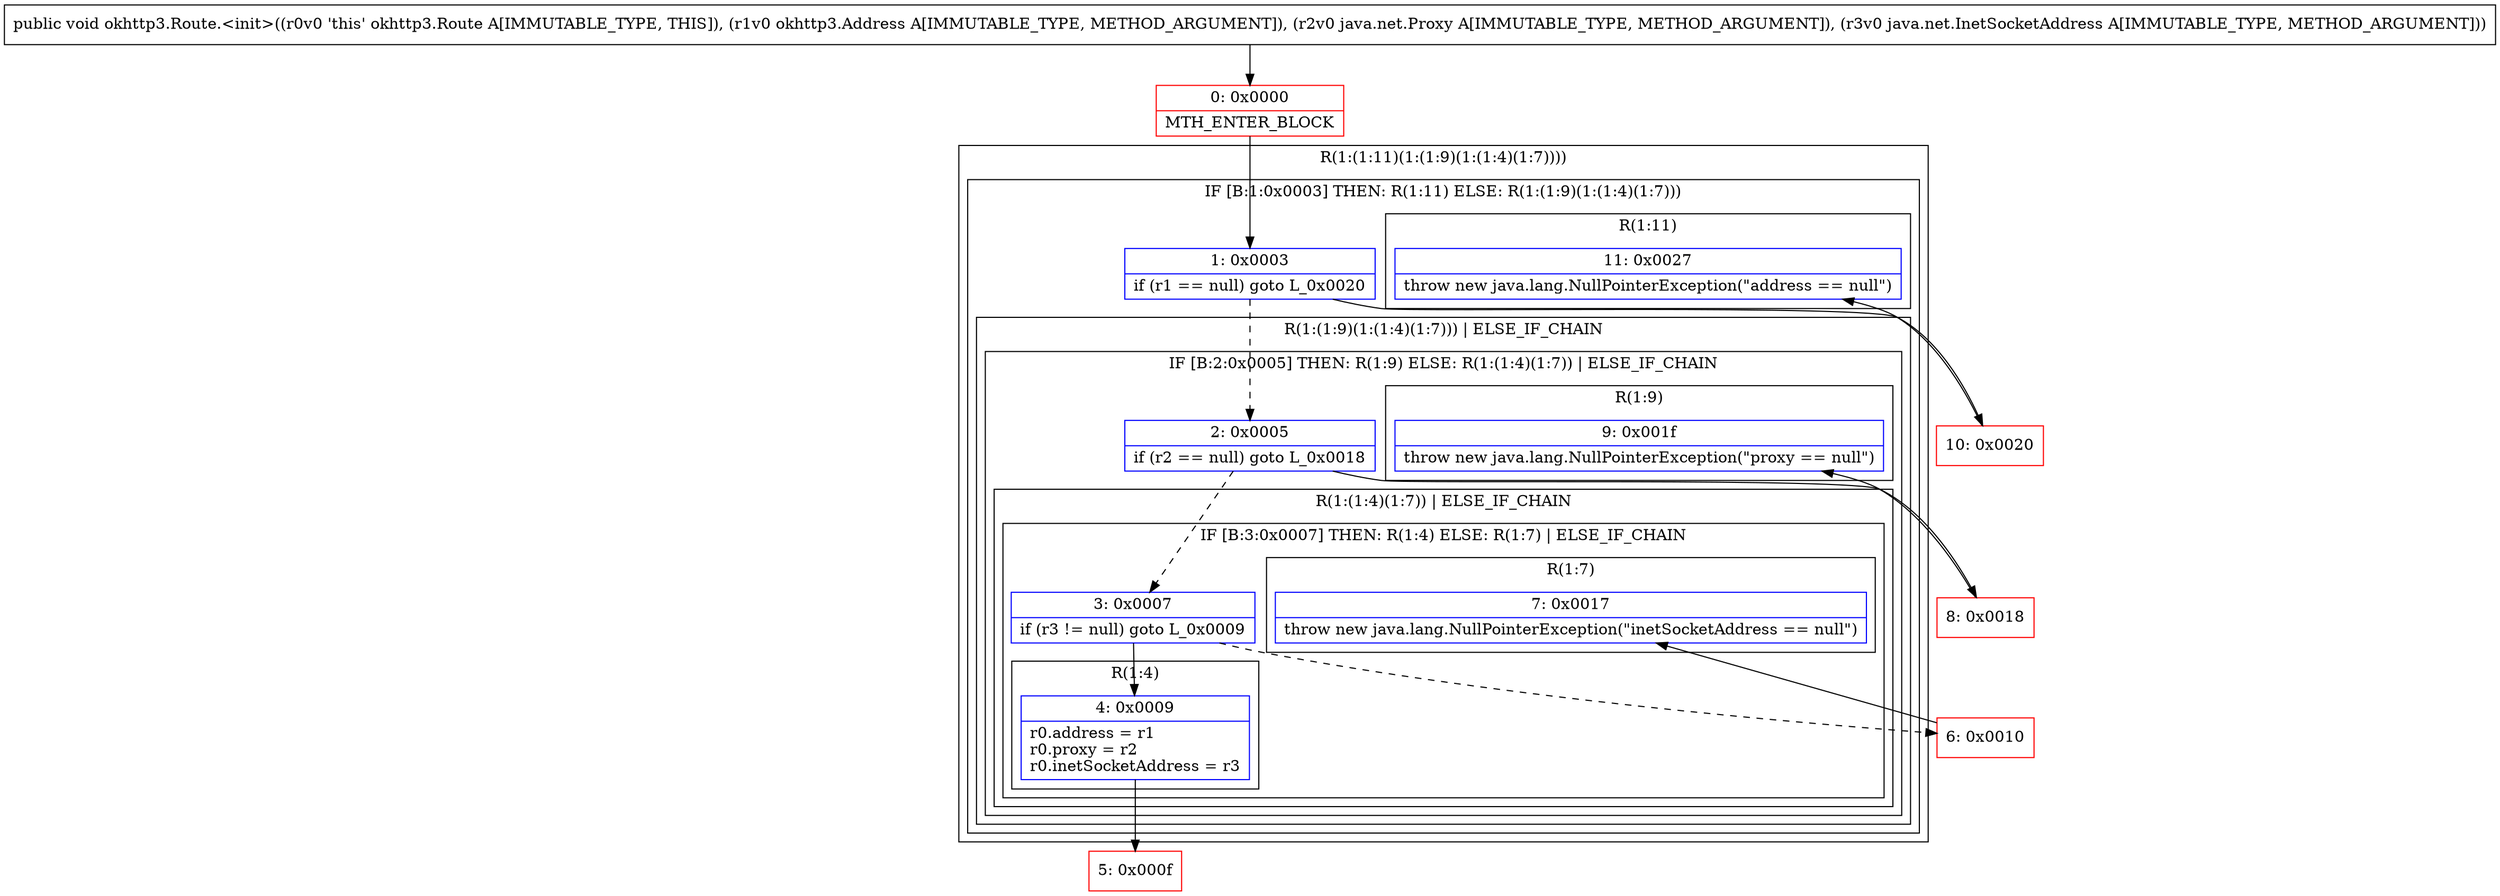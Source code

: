 digraph "CFG forokhttp3.Route.\<init\>(Lokhttp3\/Address;Ljava\/net\/Proxy;Ljava\/net\/InetSocketAddress;)V" {
subgraph cluster_Region_160692179 {
label = "R(1:(1:11)(1:(1:9)(1:(1:4)(1:7))))";
node [shape=record,color=blue];
subgraph cluster_IfRegion_370242545 {
label = "IF [B:1:0x0003] THEN: R(1:11) ELSE: R(1:(1:9)(1:(1:4)(1:7)))";
node [shape=record,color=blue];
Node_1 [shape=record,label="{1\:\ 0x0003|if (r1 == null) goto L_0x0020\l}"];
subgraph cluster_Region_25977978 {
label = "R(1:11)";
node [shape=record,color=blue];
Node_11 [shape=record,label="{11\:\ 0x0027|throw new java.lang.NullPointerException(\"address == null\")\l}"];
}
subgraph cluster_Region_646841400 {
label = "R(1:(1:9)(1:(1:4)(1:7))) | ELSE_IF_CHAIN\l";
node [shape=record,color=blue];
subgraph cluster_IfRegion_808796757 {
label = "IF [B:2:0x0005] THEN: R(1:9) ELSE: R(1:(1:4)(1:7)) | ELSE_IF_CHAIN\l";
node [shape=record,color=blue];
Node_2 [shape=record,label="{2\:\ 0x0005|if (r2 == null) goto L_0x0018\l}"];
subgraph cluster_Region_765862233 {
label = "R(1:9)";
node [shape=record,color=blue];
Node_9 [shape=record,label="{9\:\ 0x001f|throw new java.lang.NullPointerException(\"proxy == null\")\l}"];
}
subgraph cluster_Region_1332424483 {
label = "R(1:(1:4)(1:7)) | ELSE_IF_CHAIN\l";
node [shape=record,color=blue];
subgraph cluster_IfRegion_429022514 {
label = "IF [B:3:0x0007] THEN: R(1:4) ELSE: R(1:7) | ELSE_IF_CHAIN\l";
node [shape=record,color=blue];
Node_3 [shape=record,label="{3\:\ 0x0007|if (r3 != null) goto L_0x0009\l}"];
subgraph cluster_Region_61834175 {
label = "R(1:4)";
node [shape=record,color=blue];
Node_4 [shape=record,label="{4\:\ 0x0009|r0.address = r1\lr0.proxy = r2\lr0.inetSocketAddress = r3\l}"];
}
subgraph cluster_Region_530568826 {
label = "R(1:7)";
node [shape=record,color=blue];
Node_7 [shape=record,label="{7\:\ 0x0017|throw new java.lang.NullPointerException(\"inetSocketAddress == null\")\l}"];
}
}
}
}
}
}
}
Node_0 [shape=record,color=red,label="{0\:\ 0x0000|MTH_ENTER_BLOCK\l}"];
Node_5 [shape=record,color=red,label="{5\:\ 0x000f}"];
Node_6 [shape=record,color=red,label="{6\:\ 0x0010}"];
Node_8 [shape=record,color=red,label="{8\:\ 0x0018}"];
Node_10 [shape=record,color=red,label="{10\:\ 0x0020}"];
MethodNode[shape=record,label="{public void okhttp3.Route.\<init\>((r0v0 'this' okhttp3.Route A[IMMUTABLE_TYPE, THIS]), (r1v0 okhttp3.Address A[IMMUTABLE_TYPE, METHOD_ARGUMENT]), (r2v0 java.net.Proxy A[IMMUTABLE_TYPE, METHOD_ARGUMENT]), (r3v0 java.net.InetSocketAddress A[IMMUTABLE_TYPE, METHOD_ARGUMENT])) }"];
MethodNode -> Node_0;
Node_1 -> Node_2[style=dashed];
Node_1 -> Node_10;
Node_2 -> Node_3[style=dashed];
Node_2 -> Node_8;
Node_3 -> Node_4;
Node_3 -> Node_6[style=dashed];
Node_4 -> Node_5;
Node_0 -> Node_1;
Node_6 -> Node_7;
Node_8 -> Node_9;
Node_10 -> Node_11;
}

